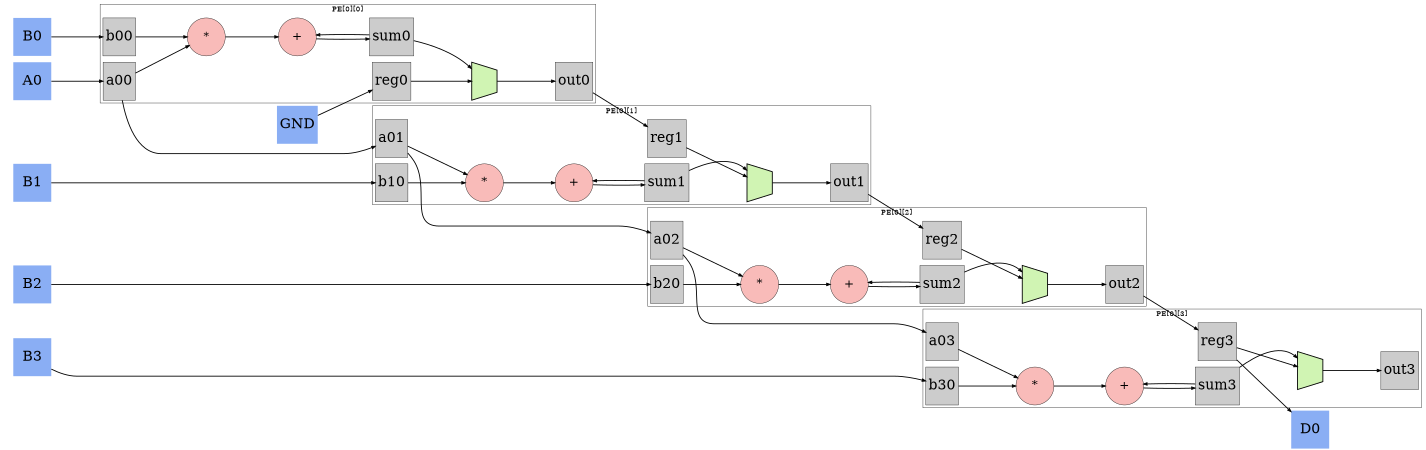 // neato -n -l shapes.ps lab4.dot | gvpr -c -fnbb.g | neato -n -Tps -l shapes.ps > lab4.ps && pstopdf lab4.ps && pdfcrop lab4.pdf && mv lab4-crop.pdf lab4.pdf
// amazing gvpr patch http://graphviz.996277.n3.nabble.com/node-positioning-using-neato-vs-fdp-td2300.html
digraph lab4 {
  rankdir=LR;
  size="10,3";
//  splines=ortho
  edge [minlen=4,penwidth=2.5];
  {node [width=1.5, height=1.5, shape = diain, orientation=0, style="filled",
       fillcolor="#8aaef4",penwidth=2.5, fontsize=40,
       pos="0,-150!",peripheries=0]; A0;}
  {node [width=1.5, height=1.5, shape = diaintop, orientation=0, style="filled",
       fillcolor="#8aaef4",penwidth=2.5, fontsize=40,
       pos="400,0!", peripheries=0]; B0;}
  {node [width=1.5, height=1.5, shape = diaintop, orientation=0, style="filled",
       fillcolor="#8aaef4",penwidth=2.5, fontsize=40,
       pos="800,0!", peripheries=0]; B1;}
  {node [width=1.5, height=1.5, shape = diaintop, orientation=0, style="filled",
       fillcolor="#8aaef4",penwidth=2.5, fontsize=40,
       pos="1200,0!", peripheries=0]; B2;}
  {node [width=1.5, height=1.5, shape = diaintop, orientation=0, style="filled",
       fillcolor="#8aaef4",penwidth=2.5, fontsize=40,
       pos="1600,0!", peripheries=0]; B3;}
  {node [width=1.5, height=1.5, shape = diaout, style="filled",
       fillcolor="#8aaef4",penwidth=2.5, fontsize=40,
       pos="1750,-950!", peripheries=0]; D0;}
  {node [width=1.5, height=1.5, shape = diain, orientation=0, style="filled",
       fillcolor="#8aaef4",penwidth=2.5, fontsize=40,
       pos="0,-950!",peripheries=0]; GND;}
  // stuff for first cluster
  {node [fixedsize=true, width=1.5, height=1.5, shape = ellipse, style="filled", fillcolor="#f9bbb9", fontsize=31,pos="200,-450!",label="*"]; m00;}
  {node [fixedsize=true, width=1.5, height=1.5, shape = ellipse, style="filled", fillcolor="#f9bbb9", fontsize=35,pos="200,-600!",label="+"]; s00;}
  {node [style=filled,fillcolor="#cccccc",shape=dff,width=1,height=1.5,fontsize=40,pos="200,-800!"]; sum0;}
  {node [style=filled,fillcolor="#cccccc",shape=dff,width=1,height=1.5,fontsize=40,pos="150,-950!"]; reg0;}
  {node [style=filled,fillcolor="#cccccc",shape=dff,width=1,height=1.5,fontsize=40,pos="400,-950!"]; out0;}
  {node [style=filled,fillcolor="#cccccc",shape=dff,width=1,height=1.5,fontsize=40,pos="150,-150!"]; a00;}
  {node [style=filled,fillcolor="#cccccc",shape=dff,width=1,height=1.5,fontsize=40,pos="400,-300!"]; b00;}
  {node [label="", style=filled,fillcolor="#d0f4b3", shape=trapezium, orientation=-90, penwidth=2.5,width=1,height=1.5,fontsize=40,pos="300,-950"]; mux0;}
  subgraph cluster_00 {
    a00 -> m00;
    b00 -> m00;
    m00 -> s00;
    s00 -> sum0;
    sum0 -> s00;
    sum0 -> mux0:nw;
    reg0 -> mux0;
    mux0 -> out0;
		label = "PE[0][0]";
    fontsize = 21;
    color=black;
	}
  // stuff for second cluster
  {node [fixedsize=true, width=1.5, height=1.5, shape = ellipse, style="filled", fillcolor="#f9bbb9", fontsize=35,pos="600,-450!",label="*"]; m01;}
  {node [fixedsize=true, width=1.5, height=1.5, shape = ellipse, style="filled", fillcolor="#f9bbb9", fontsize=35,pos="600,-600!",label="+"]; s01;}
  {node [style=filled,fillcolor="#cccccc",shape=dff,width=1,height=1.5,fontsize=40,pos="600,-800!"]; sum1;}
  {node [style=filled,fillcolor="#cccccc",shape=dff,width=1,height=1.5,fontsize=40,pos="570,-950!"]; reg1;}
  {node [style=filled,fillcolor="#cccccc",shape=dff,width=1,height=1.5,fontsize=40,pos="800,-950!"]; out1;}
  {node [style=filled,fillcolor="#cccccc",shape=dff,width=1,height=1.5,fontsize=40,pos="550,-150!"]; a01;}
  {node [style=filled,fillcolor="#cccccc",shape=dff,width=1,height=1.5,fontsize=40,pos="800,-300!"]; b10;}
  {node [label="", style=filled,fillcolor="#d0f4b3", shape=trapezium, orientation=-90, penwidth=2.5,width=1,height=1.5,fontsize=40,pos="700,-950"]; mux1;}
  subgraph cluster_01 {
    a01 -> m01;
    b10 -> m01;
    m01 -> s01;
    s01 -> sum1;
    sum1 -> s01;
    sum1 -> mux1:nw;
    reg1 -> mux1;
    mux1 -> out1;
		label = "PE[0][1]";
    fontsize = 21;
    color=black
  }
  // stuff for thirdcluster
  {node [fixedsize=true, width=1.5, height=1.5, shape = ellipse, style="filled", fillcolor="#f9bbb9", fontsize=35,pos="1000,-450!",label="*"]; m02;}
  {node [fixedsize=true, width=1.5, height=1.5, shape = ellipse, style="filled", fillcolor="#f9bbb9", fontsize=35,pos="1000,-600!",label="+"]; s02;}
  {node [style=filled,fillcolor="#cccccc",shape=dff,width=1,height=1.5,fontsize=40,pos="1000,-800!"]; sum2;}
  {node [style=filled,fillcolor="#cccccc",shape=dff,width=1,height=1.5,fontsize=40,pos="970,-950!"]; reg2;}
  {node [style=filled,fillcolor="#cccccc",shape=dff,width=1,height=1.5,fontsize=40,pos="1200,-950!"]; out2;}
  {node [style=filled,fillcolor="#cccccc",shape=dff,width=1,height=1.5,fontsize=40,pos="950,-150!"]; a02;}
  {node [style=filled,fillcolor="#cccccc",shape=dff,width=1,height=1.5,fontsize=40,pos="1200,-300!"]; b20;}
  {node [label="", style=filled,fillcolor="#d0f4b3", shape=trapezium, orientation=-90, penwidth=2.5,width=1,height=1.5,fontsize=40,pos="1100,-950"]; mux2;}
  subgraph cluster_02 {
    a02 -> m02;
    b20 -> m02;
    m02 -> s02;
    sum2 -> s02;
    s02 -> sum2;
    sum2 -> mux2:nw;
    reg2 -> mux2;
    mux2 -> out2;
		label = "PE[0][2]";
    fontsize = 21;
    color=black
  }
  // stuff for third cluster
  {node [fixedsize=true, width=1.5, height=1.5, shape = ellipse, style="filled", fillcolor="#f9bbb9", fontsize=35,pos="1400,-450!",label="*"]; m03;}
  {node [fixedsize=true, width=1.5, height=1.5, shape = ellipse, style="filled", fillcolor="#f9bbb9", fontsize=35,pos="1400,-600!",label="+"]; s03;}
  {node [style=filled,fillcolor="#cccccc",shape=dff,width=1,height=1.5,fontsize=40,pos="1400,-800!"]; sum3;}
  {node [style=filled,fillcolor="#cccccc",shape=dff,width=1,height=1.5,fontsize=40,pos="1370,-950!"]; reg3;}
  {node [style=filled,fillcolor="#cccccc",shape=dff,width=1,height=1.5,fontsize=40,pos="1600,-950!"]; out3;}
  {node [style=filled,fillcolor="#cccccc",shape=dff,width=1,height=1.5,fontsize=40,pos="1350,-150!"]; a03;}
  {node [style=filled,fillcolor="#cccccc",shape=dff,width=1,height=1.5,fontsize=40,pos="1600,-300!"]; b30;}
  {node [label="", style=filled,fillcolor="#d0f4b3", shape=trapezium, orientation=-90, penwidth=2.5,width=1,height=1.5,fontsize=40,pos="1500,-950"]; mux3;}
  subgraph cluster_03 {
    a03 -> m03;
    b30 -> m03;
    m03 -> s03;
    s03 -> sum3;
    sum3 -> s03;
    sum3 -> mux3:nw;
    reg3 -> mux3;
    mux3 -> out3;
		label = "PE[0][3]";
    fontsize = 21;
    color=black
  }
  A0 -> a00;
  a00 -> a01;
  a01 -> a02;
  a02 -> a03;
  B0 -> b00;
  B1 -> b10;
  B2 -> b20;
  B3 -> b30;
  out0 -> reg1;
  out1 -> reg2;
  out2 -> reg3;
  reg3 -> D0;
  GND -> reg0;
  {rank=same; rankdir=LR; B0 -> B1 -> B2 -> B3 [style=invis]}
}

